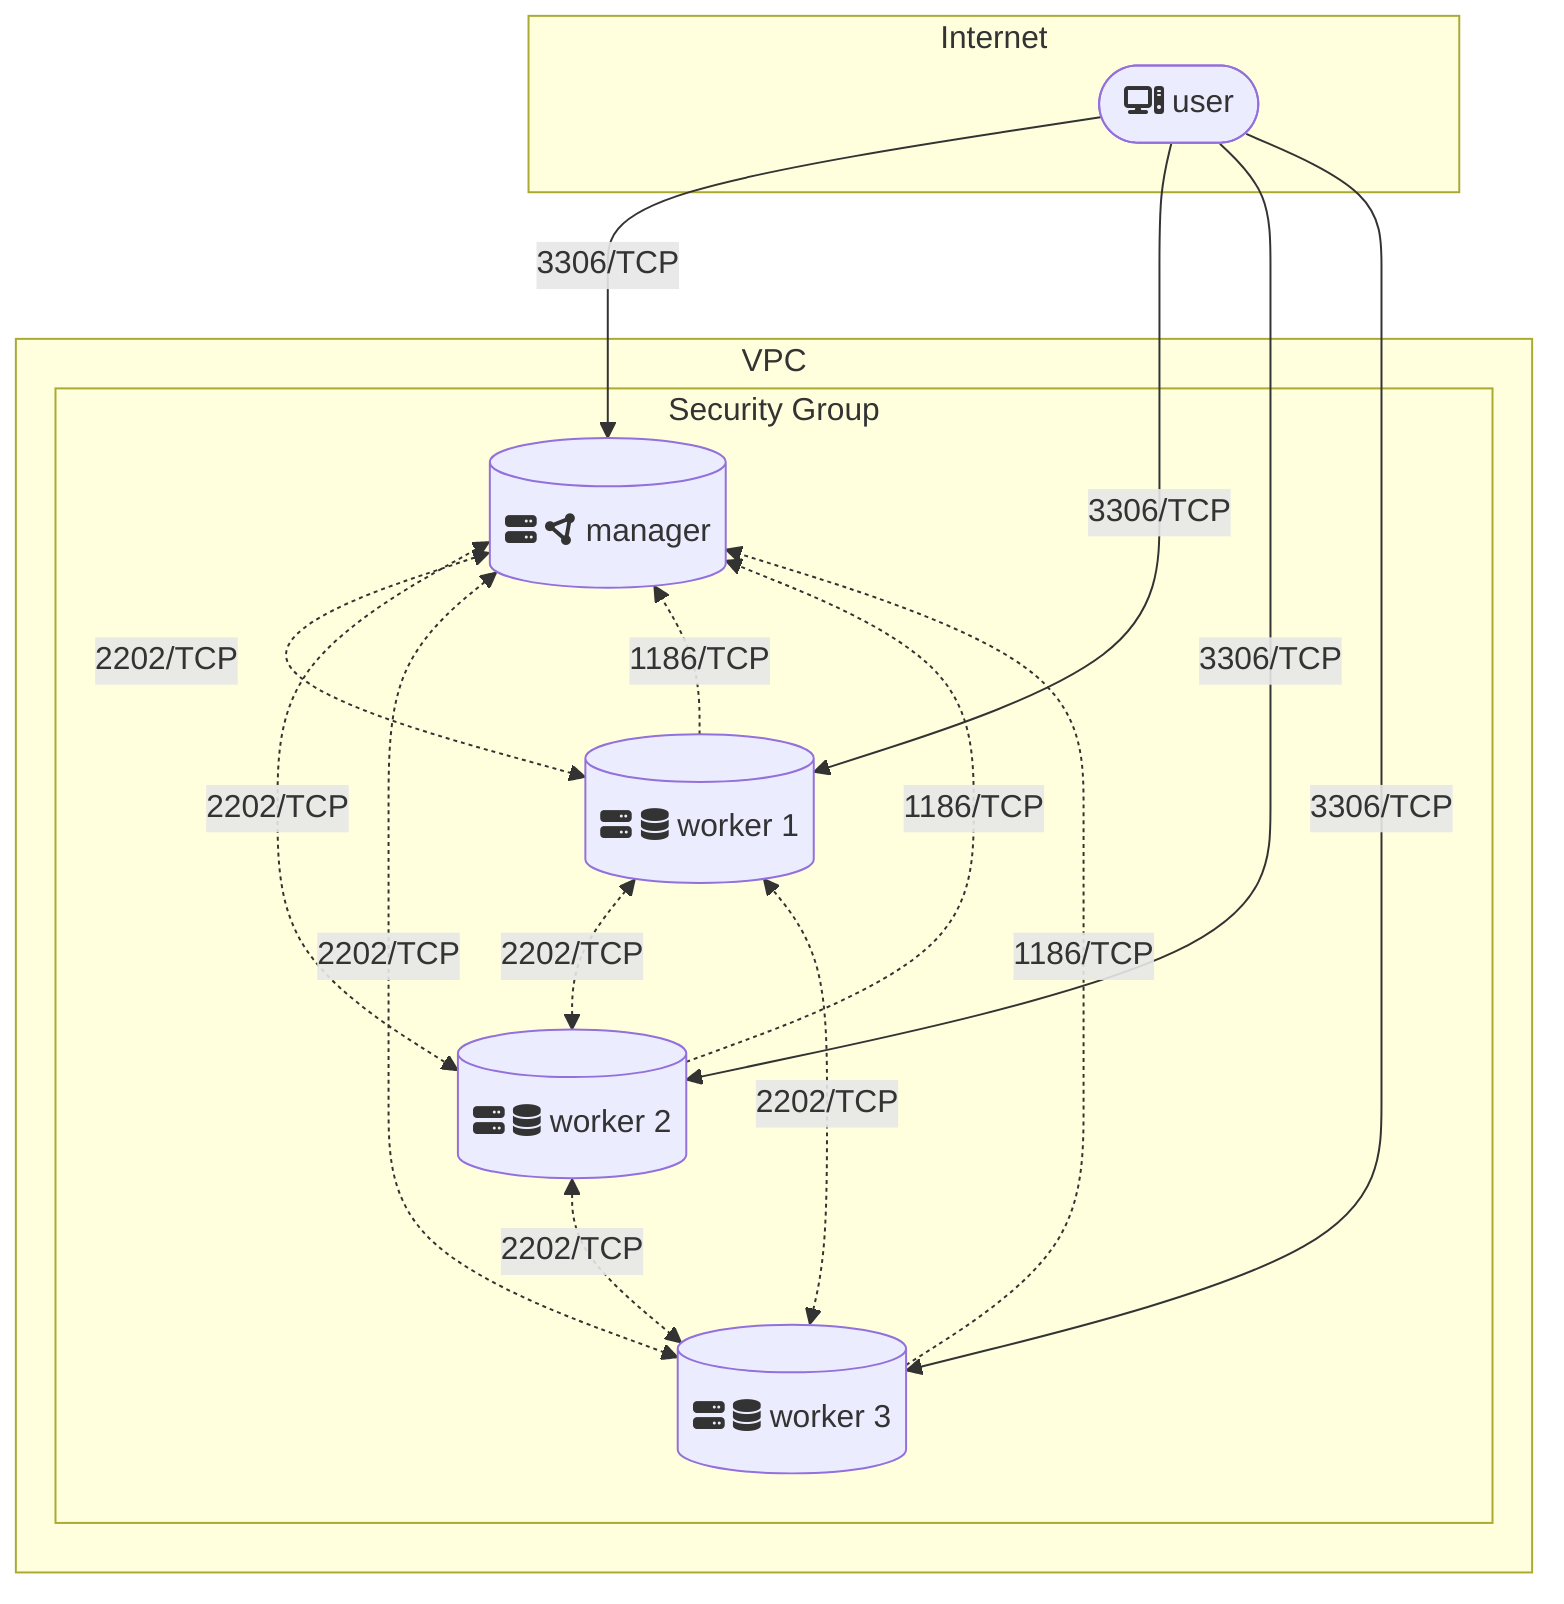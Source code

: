 flowchart TB
    subgraph Internet
        U([fa:fa-computer user])
    end
    subgraph VPC
        subgraph SG[Security Group]
            M[(fa:fa-server fa:fa-circle-nodes manager)]
            W1[(fa:fa-server fa:fa-database worker 1)]
            W2[(fa:fa-server fa:fa-database worker 2)]
            W3[(fa:fa-server fa:fa-database worker 3)]
            W1 .-> |1186/TCP| M
            W2 .-> |1186/TCP| M
            W3 .-> |1186/TCP| M
            M <.-> |2202/TCP| W1
            M <.-> |2202/TCP| W2
            M <.-> |2202/TCP| W3
            W1 <.-> |2202/TCP| W2
            W2 <.-> |2202/TCP| W3
            W3 <.-> |2202/TCP| W1
        end
    end
    U --> |3306/TCP| M
    U --> |3306/TCP| W1
    U --> |3306/TCP| W2
    U --> |3306/TCP| W3